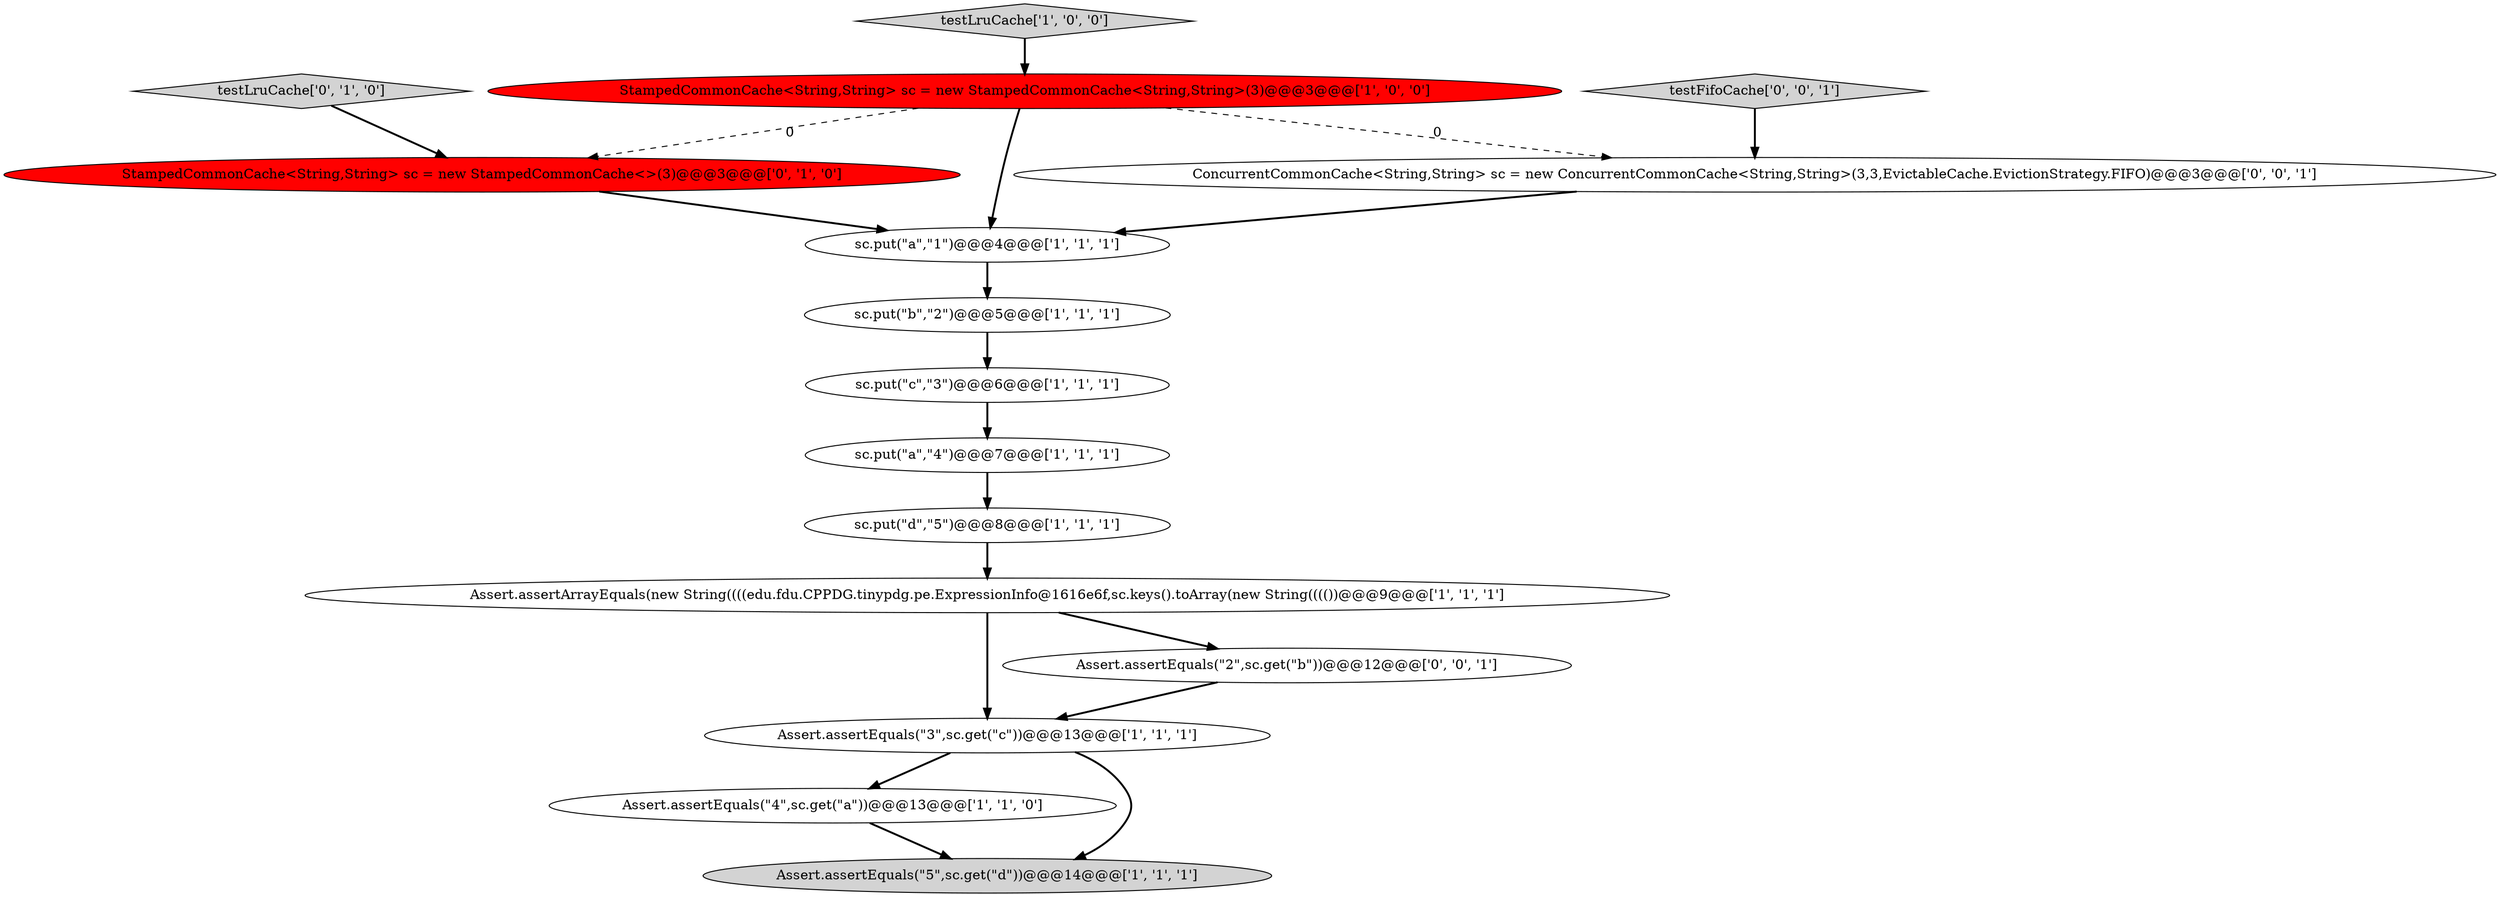 digraph {
9 [style = filled, label = "StampedCommonCache<String,String> sc = new StampedCommonCache<String,String>(3)@@@3@@@['1', '0', '0']", fillcolor = red, shape = ellipse image = "AAA1AAABBB1BBB"];
0 [style = filled, label = "sc.put(\"b\",\"2\")@@@5@@@['1', '1', '1']", fillcolor = white, shape = ellipse image = "AAA0AAABBB1BBB"];
4 [style = filled, label = "Assert.assertEquals(\"3\",sc.get(\"c\"))@@@13@@@['1', '1', '1']", fillcolor = white, shape = ellipse image = "AAA0AAABBB1BBB"];
1 [style = filled, label = "Assert.assertEquals(\"4\",sc.get(\"a\"))@@@13@@@['1', '1', '0']", fillcolor = white, shape = ellipse image = "AAA0AAABBB1BBB"];
14 [style = filled, label = "ConcurrentCommonCache<String,String> sc = new ConcurrentCommonCache<String,String>(3,3,EvictableCache.EvictionStrategy.FIFO)@@@3@@@['0', '0', '1']", fillcolor = white, shape = ellipse image = "AAA0AAABBB3BBB"];
8 [style = filled, label = "sc.put(\"a\",\"4\")@@@7@@@['1', '1', '1']", fillcolor = white, shape = ellipse image = "AAA0AAABBB1BBB"];
7 [style = filled, label = "testLruCache['1', '0', '0']", fillcolor = lightgray, shape = diamond image = "AAA0AAABBB1BBB"];
3 [style = filled, label = "sc.put(\"d\",\"5\")@@@8@@@['1', '1', '1']", fillcolor = white, shape = ellipse image = "AAA0AAABBB1BBB"];
13 [style = filled, label = "testFifoCache['0', '0', '1']", fillcolor = lightgray, shape = diamond image = "AAA0AAABBB3BBB"];
5 [style = filled, label = "sc.put(\"a\",\"1\")@@@4@@@['1', '1', '1']", fillcolor = white, shape = ellipse image = "AAA0AAABBB1BBB"];
11 [style = filled, label = "StampedCommonCache<String,String> sc = new StampedCommonCache<>(3)@@@3@@@['0', '1', '0']", fillcolor = red, shape = ellipse image = "AAA1AAABBB2BBB"];
2 [style = filled, label = "sc.put(\"c\",\"3\")@@@6@@@['1', '1', '1']", fillcolor = white, shape = ellipse image = "AAA0AAABBB1BBB"];
10 [style = filled, label = "Assert.assertArrayEquals(new String((((edu.fdu.CPPDG.tinypdg.pe.ExpressionInfo@1616e6f,sc.keys().toArray(new String(((())@@@9@@@['1', '1', '1']", fillcolor = white, shape = ellipse image = "AAA0AAABBB1BBB"];
12 [style = filled, label = "testLruCache['0', '1', '0']", fillcolor = lightgray, shape = diamond image = "AAA0AAABBB2BBB"];
6 [style = filled, label = "Assert.assertEquals(\"5\",sc.get(\"d\"))@@@14@@@['1', '1', '1']", fillcolor = lightgray, shape = ellipse image = "AAA0AAABBB1BBB"];
15 [style = filled, label = "Assert.assertEquals(\"2\",sc.get(\"b\"))@@@12@@@['0', '0', '1']", fillcolor = white, shape = ellipse image = "AAA0AAABBB3BBB"];
9->5 [style = bold, label=""];
7->9 [style = bold, label=""];
9->11 [style = dashed, label="0"];
3->10 [style = bold, label=""];
11->5 [style = bold, label=""];
4->1 [style = bold, label=""];
1->6 [style = bold, label=""];
15->4 [style = bold, label=""];
10->15 [style = bold, label=""];
9->14 [style = dashed, label="0"];
5->0 [style = bold, label=""];
4->6 [style = bold, label=""];
13->14 [style = bold, label=""];
14->5 [style = bold, label=""];
2->8 [style = bold, label=""];
0->2 [style = bold, label=""];
8->3 [style = bold, label=""];
12->11 [style = bold, label=""];
10->4 [style = bold, label=""];
}
